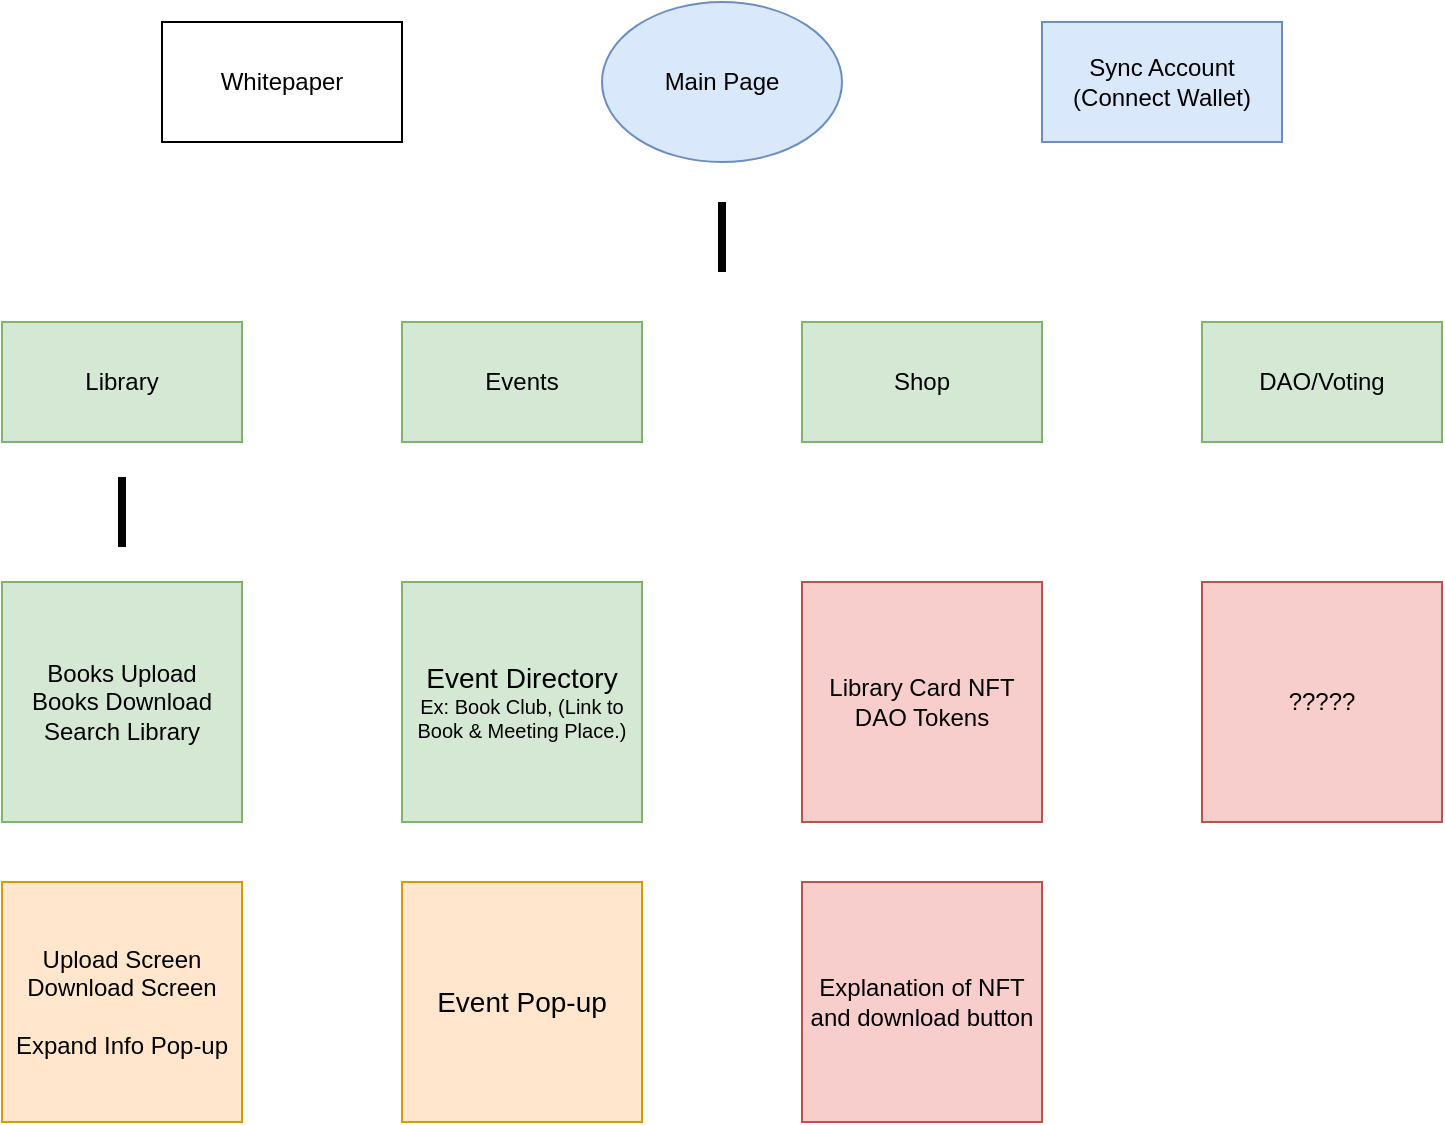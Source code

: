 <mxfile version="24.4.4" type="github">
  <diagram name="Page-1" id="0mxMCkxv7hwcyicH3noS">
    <mxGraphModel dx="741" dy="935" grid="1" gridSize="10" guides="1" tooltips="1" connect="1" arrows="1" fold="1" page="1" pageScale="1" pageWidth="850" pageHeight="1100" math="0" shadow="0">
      <root>
        <mxCell id="0" />
        <mxCell id="1" parent="0" />
        <mxCell id="5vAQk28SRoGkNQF1trfT-1" value="Main Page" style="ellipse;whiteSpace=wrap;html=1;fillColor=#dae8fc;strokeColor=#6c8ebf;" vertex="1" parent="1">
          <mxGeometry x="380" y="20" width="120" height="80" as="geometry" />
        </mxCell>
        <mxCell id="5vAQk28SRoGkNQF1trfT-3" value="Library" style="rounded=0;whiteSpace=wrap;html=1;fillColor=#d5e8d4;strokeColor=#82b366;" vertex="1" parent="1">
          <mxGeometry x="80" y="180" width="120" height="60" as="geometry" />
        </mxCell>
        <mxCell id="5vAQk28SRoGkNQF1trfT-12" value="Shop" style="rounded=0;whiteSpace=wrap;html=1;fillColor=#d5e8d4;strokeColor=#82b366;" vertex="1" parent="1">
          <mxGeometry x="480" y="180" width="120" height="60" as="geometry" />
        </mxCell>
        <mxCell id="5vAQk28SRoGkNQF1trfT-13" value="Events" style="rounded=0;whiteSpace=wrap;html=1;fillColor=#d5e8d4;strokeColor=#82b366;" vertex="1" parent="1">
          <mxGeometry x="280" y="180" width="120" height="60" as="geometry" />
        </mxCell>
        <mxCell id="5vAQk28SRoGkNQF1trfT-14" value="DAO/Voting" style="rounded=0;whiteSpace=wrap;html=1;fillColor=#d5e8d4;strokeColor=#82b366;" vertex="1" parent="1">
          <mxGeometry x="680" y="180" width="120" height="60" as="geometry" />
        </mxCell>
        <mxCell id="5vAQk28SRoGkNQF1trfT-15" value="" style="line;strokeWidth=4;html=1;perimeter=backbonePerimeter;points=[];outlineConnect=0;rotation=90;" vertex="1" parent="1">
          <mxGeometry x="422.5" y="132.5" width="35" height="10" as="geometry" />
        </mxCell>
        <mxCell id="5vAQk28SRoGkNQF1trfT-16" value="" style="line;strokeWidth=4;html=1;perimeter=backbonePerimeter;points=[];outlineConnect=0;rotation=90;" vertex="1" parent="1">
          <mxGeometry x="122.5" y="270" width="35" height="10" as="geometry" />
        </mxCell>
        <mxCell id="5vAQk28SRoGkNQF1trfT-17" value="Books Upload&lt;div style=&quot;text-align: justify;&quot;&gt;Books Download&lt;/div&gt;&lt;div style=&quot;&quot;&gt;Search Library&lt;/div&gt;" style="whiteSpace=wrap;html=1;aspect=fixed;align=center;fillColor=#d5e8d4;strokeColor=#82b366;" vertex="1" parent="1">
          <mxGeometry x="80" y="310" width="120" height="120" as="geometry" />
        </mxCell>
        <mxCell id="5vAQk28SRoGkNQF1trfT-18" value="&lt;font style=&quot;font-size: 14px;&quot;&gt;Event Directory&lt;/font&gt;&lt;div style=&quot;font-size: 10px;&quot;&gt;&lt;font style=&quot;font-size: 10px;&quot;&gt;Ex: Book Club, (&lt;/font&gt;&lt;font style=&quot;font-size: 10px;&quot;&gt;Link to Book &amp;amp; Meeting Place.)&lt;/font&gt;&lt;/div&gt;" style="whiteSpace=wrap;html=1;aspect=fixed;align=center;fillColor=#d5e8d4;strokeColor=#82b366;" vertex="1" parent="1">
          <mxGeometry x="280" y="310" width="120" height="120" as="geometry" />
        </mxCell>
        <mxCell id="5vAQk28SRoGkNQF1trfT-19" value="Library Card NFT&lt;div&gt;DAO Tokens&lt;/div&gt;" style="whiteSpace=wrap;html=1;aspect=fixed;align=center;fillColor=#f8cecc;strokeColor=#b85450;" vertex="1" parent="1">
          <mxGeometry x="480" y="310" width="120" height="120" as="geometry" />
        </mxCell>
        <mxCell id="5vAQk28SRoGkNQF1trfT-20" value="?????" style="whiteSpace=wrap;html=1;aspect=fixed;align=center;fillColor=#f8cecc;strokeColor=#b85450;" vertex="1" parent="1">
          <mxGeometry x="680" y="310" width="120" height="120" as="geometry" />
        </mxCell>
        <mxCell id="5vAQk28SRoGkNQF1trfT-21" value="Upload Screen&lt;div&gt;Download Screen&lt;/div&gt;&lt;div&gt;&lt;br&gt;&lt;/div&gt;&lt;div&gt;Expand Info Pop-up&lt;/div&gt;" style="whiteSpace=wrap;html=1;aspect=fixed;align=center;fillColor=#ffe6cc;strokeColor=#d79b00;" vertex="1" parent="1">
          <mxGeometry x="80" y="460" width="120" height="120" as="geometry" />
        </mxCell>
        <mxCell id="5vAQk28SRoGkNQF1trfT-23" value="Sync Account (Connect Wallet)" style="rounded=0;whiteSpace=wrap;html=1;fillColor=#dae8fc;strokeColor=#6c8ebf;" vertex="1" parent="1">
          <mxGeometry x="600" y="30" width="120" height="60" as="geometry" />
        </mxCell>
        <mxCell id="5vAQk28SRoGkNQF1trfT-24" value="Whitepaper" style="rounded=0;whiteSpace=wrap;html=1;" vertex="1" parent="1">
          <mxGeometry x="160" y="30" width="120" height="60" as="geometry" />
        </mxCell>
        <mxCell id="5vAQk28SRoGkNQF1trfT-25" value="&lt;span style=&quot;font-size: 14px;&quot;&gt;Event Pop-up&lt;/span&gt;" style="whiteSpace=wrap;html=1;aspect=fixed;align=center;fillColor=#ffe6cc;strokeColor=#d79b00;" vertex="1" parent="1">
          <mxGeometry x="280" y="460" width="120" height="120" as="geometry" />
        </mxCell>
        <mxCell id="5vAQk28SRoGkNQF1trfT-26" value="Explanation of NFT and download button" style="whiteSpace=wrap;html=1;aspect=fixed;align=center;fillColor=#f8cecc;strokeColor=#b85450;" vertex="1" parent="1">
          <mxGeometry x="480" y="460" width="120" height="120" as="geometry" />
        </mxCell>
      </root>
    </mxGraphModel>
  </diagram>
</mxfile>
